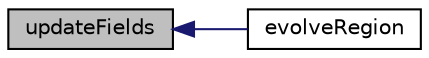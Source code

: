 digraph "updateFields"
{
  bgcolor="transparent";
  edge [fontname="Helvetica",fontsize="10",labelfontname="Helvetica",labelfontsize="10"];
  node [fontname="Helvetica",fontsize="10",shape=record];
  rankdir="LR";
  Node1 [label="updateFields",height=0.2,width=0.4,color="black", fillcolor="grey75", style="filled", fontcolor="black"];
  Node1 -> Node2 [dir="back",color="midnightblue",fontsize="10",style="solid",fontname="Helvetica"];
  Node2 [label="evolveRegion",height=0.2,width=0.4,color="black",URL="$a02146.html#afde8f52457f90e83a4eaf49755c19ec9",tooltip="Evolve the pyrolysis equations. "];
}
